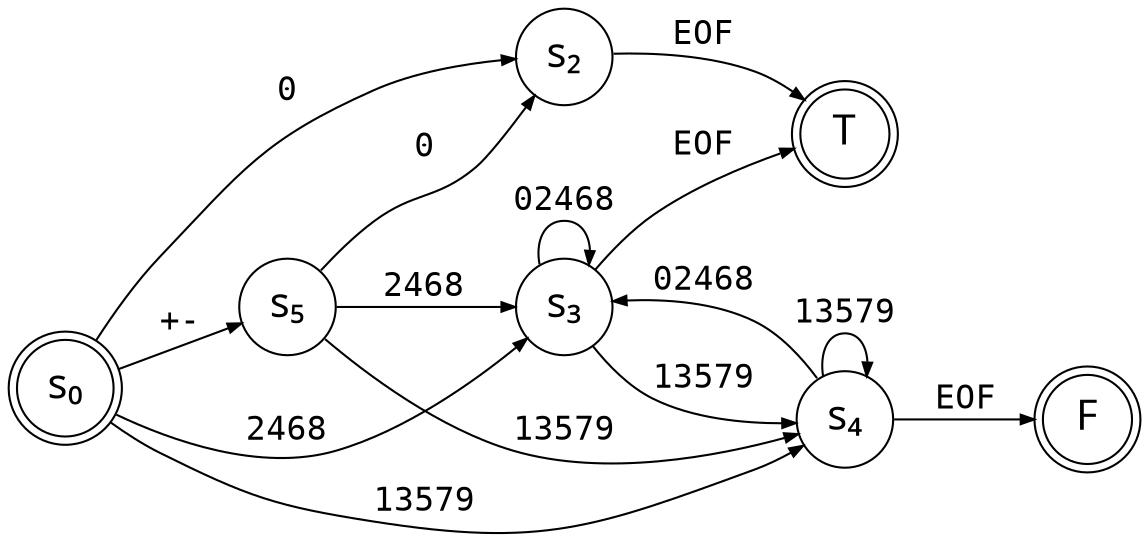 digraph {
    graph [fontname="sans-serif" rankdir=LR];
    node  [fontname="sans-serif" shape=circle fontsize=20];
    edge  [fontname="monospace" arrowsize=0.65 fontsize=16];

    s0 [label="s₀" shape=doublecircle];
    s2 [label="s₂"];
    s3 [label="s₃"];
    s4 [label="s₄"];
    s5 [label="s₅"];
    T  [shape=doublecircle];
    F  [shape=doublecircle];

    s0->s2 [label="0"];
    s0->s3 [label="\n2468"];
    s0->s4 [label="\n13579"];
    s0->s5 [label="\n+-"];

    s2->T  [label="EOF"];

    s3->T  [label="\nEOF"];
    s3->s3 [label="\n02468"];
    s3->s4 [label="\n13579"];

    s4->F  [label="EOF"];
    s4->s3 [label="\n02468"];
    s4->s4 [label="\n13579"];

    s5->s2 [label="\n0"];
    s5->s3 [label="\n2468"];
    s5->s4 [label="\n13579"];
}
